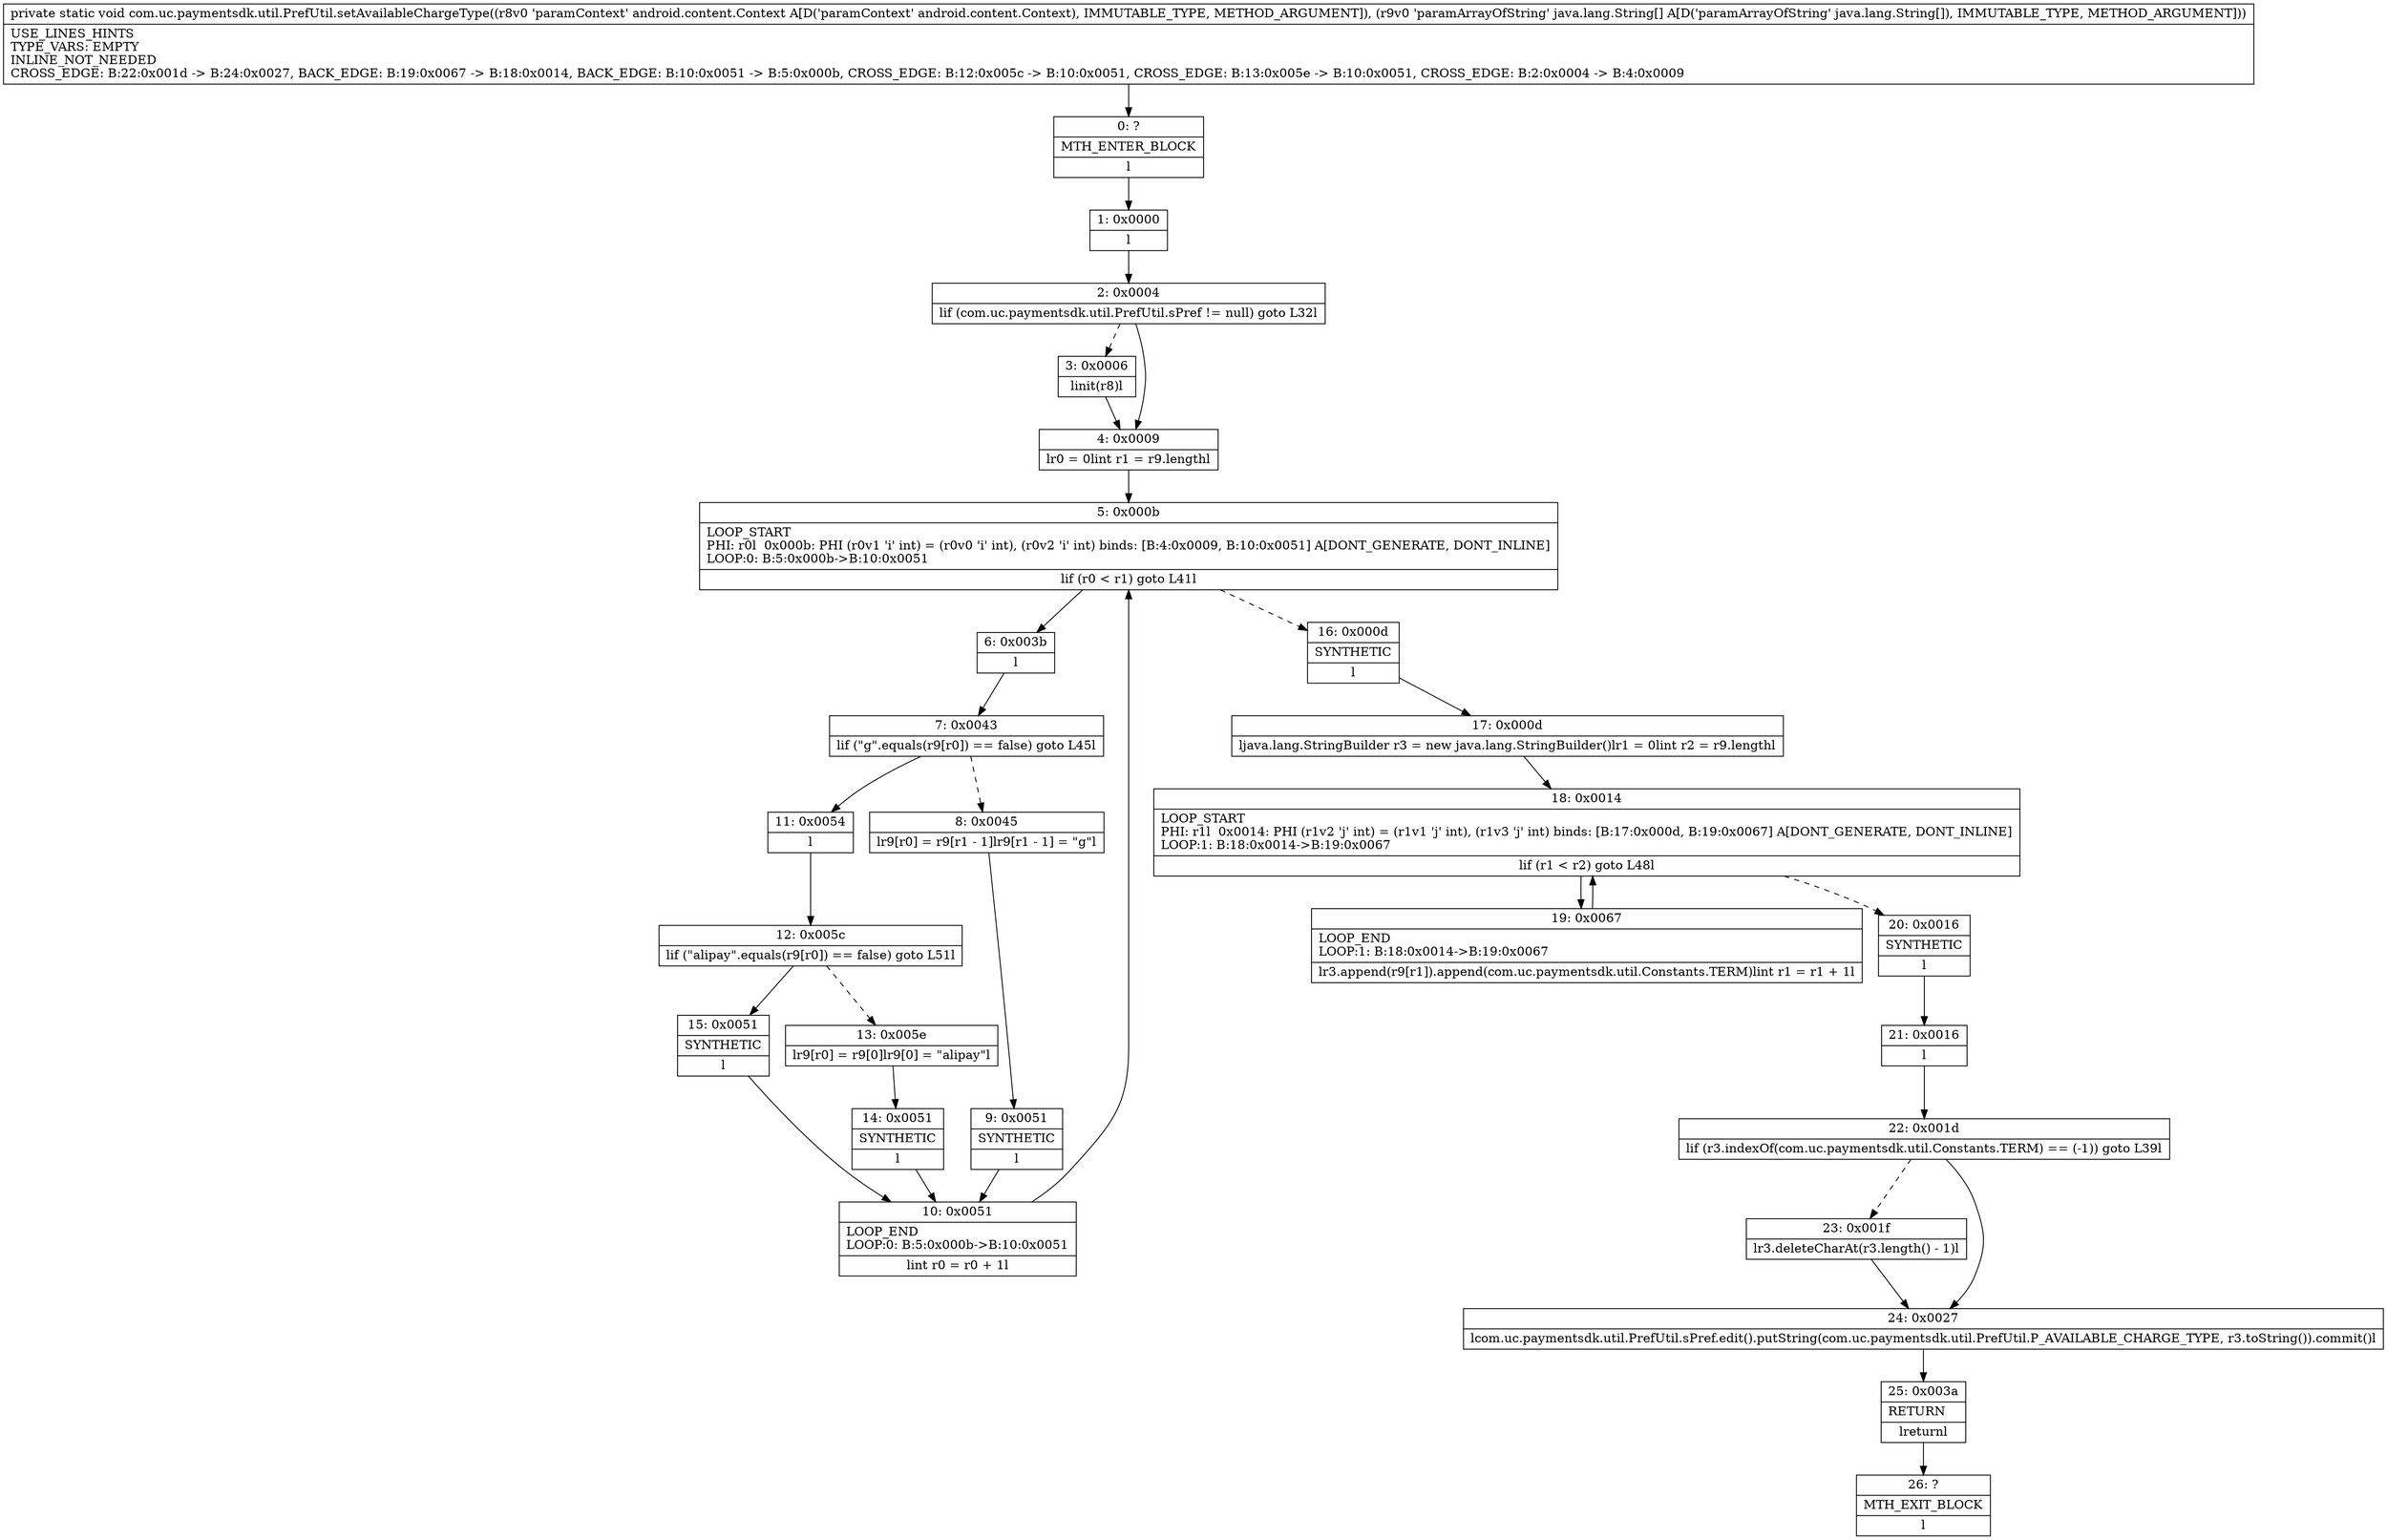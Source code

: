 digraph "CFG forcom.uc.paymentsdk.util.PrefUtil.setAvailableChargeType(Landroid\/content\/Context;[Ljava\/lang\/String;)V" {
Node_0 [shape=record,label="{0\:\ ?|MTH_ENTER_BLOCK\l|l}"];
Node_1 [shape=record,label="{1\:\ 0x0000|l}"];
Node_2 [shape=record,label="{2\:\ 0x0004|lif (com.uc.paymentsdk.util.PrefUtil.sPref != null) goto L32l}"];
Node_3 [shape=record,label="{3\:\ 0x0006|linit(r8)l}"];
Node_4 [shape=record,label="{4\:\ 0x0009|lr0 = 0lint r1 = r9.lengthl}"];
Node_5 [shape=record,label="{5\:\ 0x000b|LOOP_START\lPHI: r0l  0x000b: PHI (r0v1 'i' int) = (r0v0 'i' int), (r0v2 'i' int) binds: [B:4:0x0009, B:10:0x0051] A[DONT_GENERATE, DONT_INLINE]\lLOOP:0: B:5:0x000b\-\>B:10:0x0051\l|lif (r0 \< r1) goto L41l}"];
Node_6 [shape=record,label="{6\:\ 0x003b|l}"];
Node_7 [shape=record,label="{7\:\ 0x0043|lif (\"g\".equals(r9[r0]) == false) goto L45l}"];
Node_8 [shape=record,label="{8\:\ 0x0045|lr9[r0] = r9[r1 \- 1]lr9[r1 \- 1] = \"g\"l}"];
Node_9 [shape=record,label="{9\:\ 0x0051|SYNTHETIC\l|l}"];
Node_10 [shape=record,label="{10\:\ 0x0051|LOOP_END\lLOOP:0: B:5:0x000b\-\>B:10:0x0051\l|lint r0 = r0 + 1l}"];
Node_11 [shape=record,label="{11\:\ 0x0054|l}"];
Node_12 [shape=record,label="{12\:\ 0x005c|lif (\"alipay\".equals(r9[r0]) == false) goto L51l}"];
Node_13 [shape=record,label="{13\:\ 0x005e|lr9[r0] = r9[0]lr9[0] = \"alipay\"l}"];
Node_14 [shape=record,label="{14\:\ 0x0051|SYNTHETIC\l|l}"];
Node_15 [shape=record,label="{15\:\ 0x0051|SYNTHETIC\l|l}"];
Node_16 [shape=record,label="{16\:\ 0x000d|SYNTHETIC\l|l}"];
Node_17 [shape=record,label="{17\:\ 0x000d|ljava.lang.StringBuilder r3 = new java.lang.StringBuilder()lr1 = 0lint r2 = r9.lengthl}"];
Node_18 [shape=record,label="{18\:\ 0x0014|LOOP_START\lPHI: r1l  0x0014: PHI (r1v2 'j' int) = (r1v1 'j' int), (r1v3 'j' int) binds: [B:17:0x000d, B:19:0x0067] A[DONT_GENERATE, DONT_INLINE]\lLOOP:1: B:18:0x0014\-\>B:19:0x0067\l|lif (r1 \< r2) goto L48l}"];
Node_19 [shape=record,label="{19\:\ 0x0067|LOOP_END\lLOOP:1: B:18:0x0014\-\>B:19:0x0067\l|lr3.append(r9[r1]).append(com.uc.paymentsdk.util.Constants.TERM)lint r1 = r1 + 1l}"];
Node_20 [shape=record,label="{20\:\ 0x0016|SYNTHETIC\l|l}"];
Node_21 [shape=record,label="{21\:\ 0x0016|l}"];
Node_22 [shape=record,label="{22\:\ 0x001d|lif (r3.indexOf(com.uc.paymentsdk.util.Constants.TERM) == (\-1)) goto L39l}"];
Node_23 [shape=record,label="{23\:\ 0x001f|lr3.deleteCharAt(r3.length() \- 1)l}"];
Node_24 [shape=record,label="{24\:\ 0x0027|lcom.uc.paymentsdk.util.PrefUtil.sPref.edit().putString(com.uc.paymentsdk.util.PrefUtil.P_AVAILABLE_CHARGE_TYPE, r3.toString()).commit()l}"];
Node_25 [shape=record,label="{25\:\ 0x003a|RETURN\l|lreturnl}"];
Node_26 [shape=record,label="{26\:\ ?|MTH_EXIT_BLOCK\l|l}"];
MethodNode[shape=record,label="{private static void com.uc.paymentsdk.util.PrefUtil.setAvailableChargeType((r8v0 'paramContext' android.content.Context A[D('paramContext' android.content.Context), IMMUTABLE_TYPE, METHOD_ARGUMENT]), (r9v0 'paramArrayOfString' java.lang.String[] A[D('paramArrayOfString' java.lang.String[]), IMMUTABLE_TYPE, METHOD_ARGUMENT]))  | USE_LINES_HINTS\lTYPE_VARS: EMPTY\lINLINE_NOT_NEEDED\lCROSS_EDGE: B:22:0x001d \-\> B:24:0x0027, BACK_EDGE: B:19:0x0067 \-\> B:18:0x0014, BACK_EDGE: B:10:0x0051 \-\> B:5:0x000b, CROSS_EDGE: B:12:0x005c \-\> B:10:0x0051, CROSS_EDGE: B:13:0x005e \-\> B:10:0x0051, CROSS_EDGE: B:2:0x0004 \-\> B:4:0x0009\l}"];
MethodNode -> Node_0;
Node_0 -> Node_1;
Node_1 -> Node_2;
Node_2 -> Node_3[style=dashed];
Node_2 -> Node_4;
Node_3 -> Node_4;
Node_4 -> Node_5;
Node_5 -> Node_6;
Node_5 -> Node_16[style=dashed];
Node_6 -> Node_7;
Node_7 -> Node_8[style=dashed];
Node_7 -> Node_11;
Node_8 -> Node_9;
Node_9 -> Node_10;
Node_10 -> Node_5;
Node_11 -> Node_12;
Node_12 -> Node_13[style=dashed];
Node_12 -> Node_15;
Node_13 -> Node_14;
Node_14 -> Node_10;
Node_15 -> Node_10;
Node_16 -> Node_17;
Node_17 -> Node_18;
Node_18 -> Node_19;
Node_18 -> Node_20[style=dashed];
Node_19 -> Node_18;
Node_20 -> Node_21;
Node_21 -> Node_22;
Node_22 -> Node_23[style=dashed];
Node_22 -> Node_24;
Node_23 -> Node_24;
Node_24 -> Node_25;
Node_25 -> Node_26;
}


